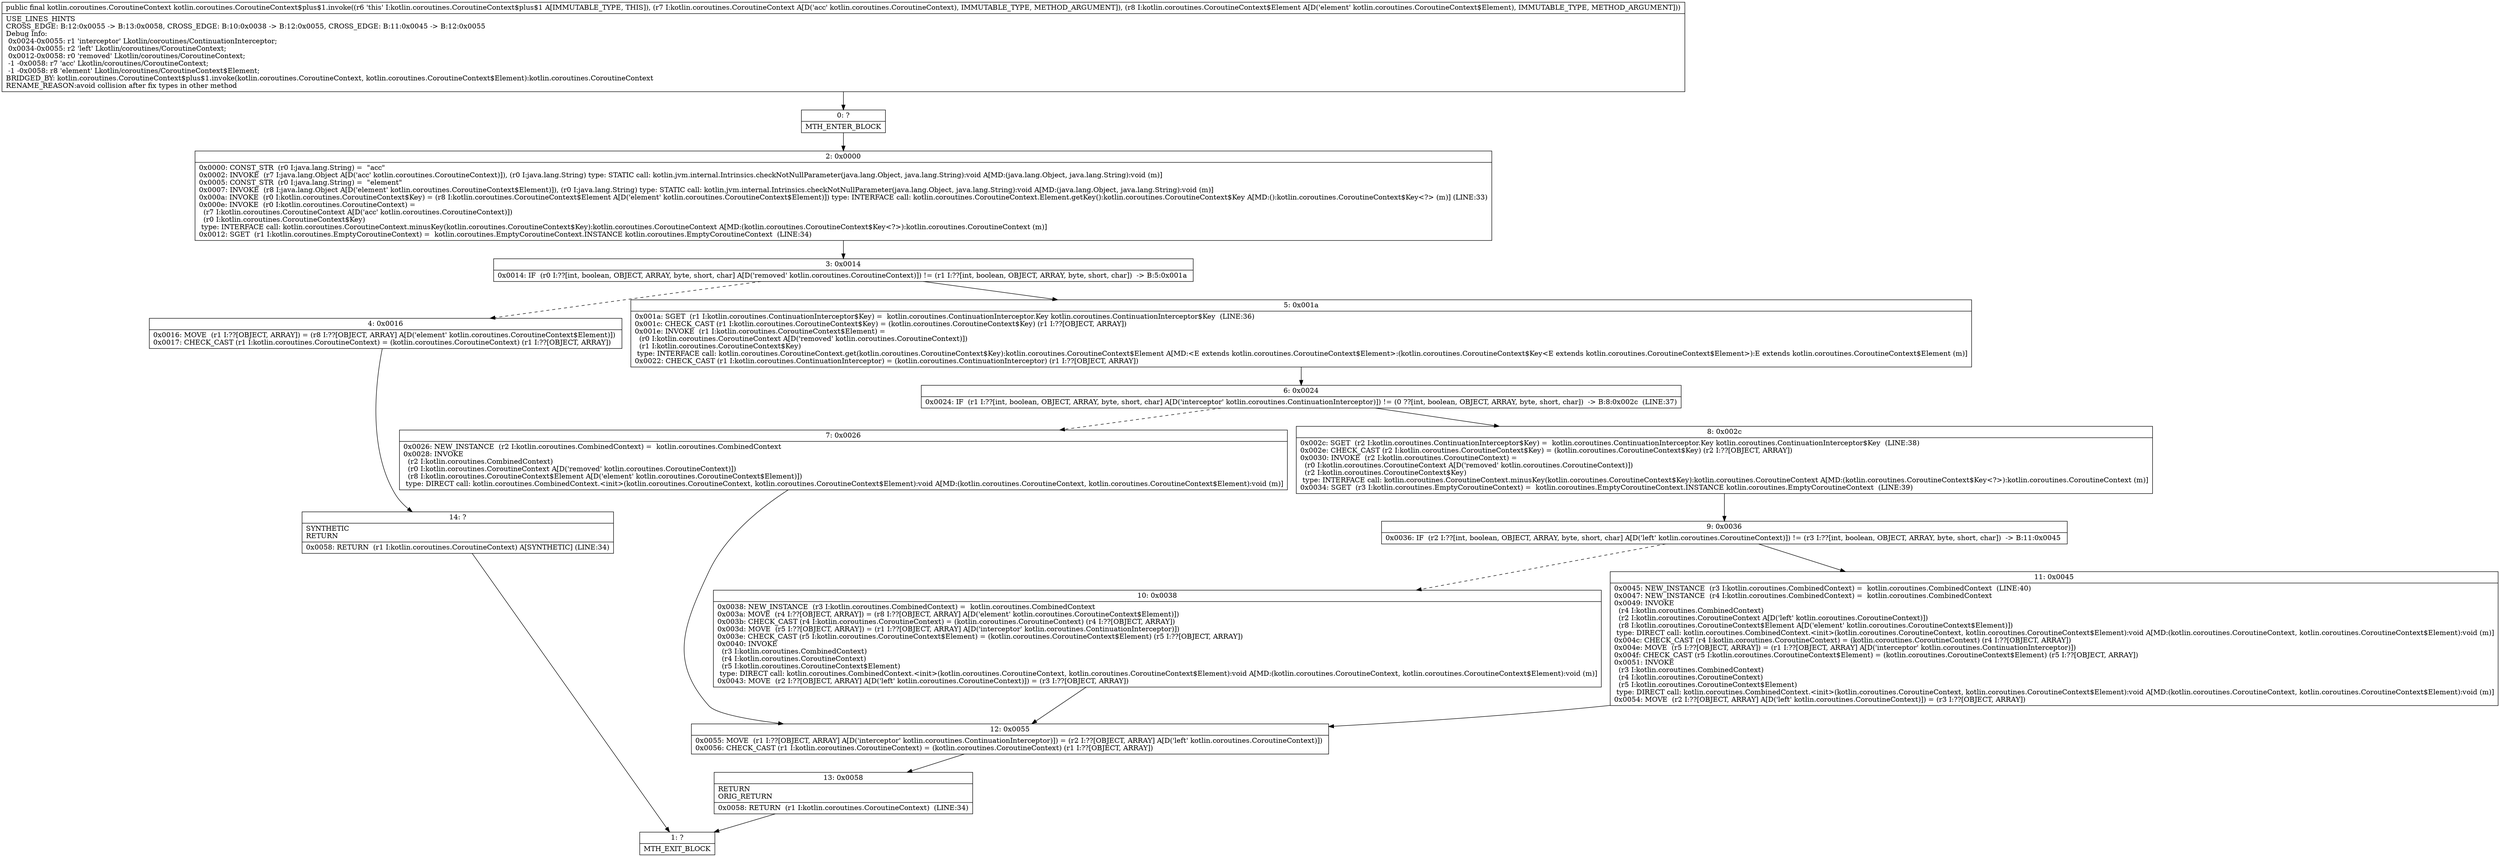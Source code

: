 digraph "CFG forkotlin.coroutines.CoroutineContext$plus$1.invoke(Lkotlin\/coroutines\/CoroutineContext;Lkotlin\/coroutines\/CoroutineContext$Element;)Lkotlin\/coroutines\/CoroutineContext;" {
Node_0 [shape=record,label="{0\:\ ?|MTH_ENTER_BLOCK\l}"];
Node_2 [shape=record,label="{2\:\ 0x0000|0x0000: CONST_STR  (r0 I:java.lang.String) =  \"acc\" \l0x0002: INVOKE  (r7 I:java.lang.Object A[D('acc' kotlin.coroutines.CoroutineContext)]), (r0 I:java.lang.String) type: STATIC call: kotlin.jvm.internal.Intrinsics.checkNotNullParameter(java.lang.Object, java.lang.String):void A[MD:(java.lang.Object, java.lang.String):void (m)]\l0x0005: CONST_STR  (r0 I:java.lang.String) =  \"element\" \l0x0007: INVOKE  (r8 I:java.lang.Object A[D('element' kotlin.coroutines.CoroutineContext$Element)]), (r0 I:java.lang.String) type: STATIC call: kotlin.jvm.internal.Intrinsics.checkNotNullParameter(java.lang.Object, java.lang.String):void A[MD:(java.lang.Object, java.lang.String):void (m)]\l0x000a: INVOKE  (r0 I:kotlin.coroutines.CoroutineContext$Key) = (r8 I:kotlin.coroutines.CoroutineContext$Element A[D('element' kotlin.coroutines.CoroutineContext$Element)]) type: INTERFACE call: kotlin.coroutines.CoroutineContext.Element.getKey():kotlin.coroutines.CoroutineContext$Key A[MD:():kotlin.coroutines.CoroutineContext$Key\<?\> (m)] (LINE:33)\l0x000e: INVOKE  (r0 I:kotlin.coroutines.CoroutineContext) = \l  (r7 I:kotlin.coroutines.CoroutineContext A[D('acc' kotlin.coroutines.CoroutineContext)])\l  (r0 I:kotlin.coroutines.CoroutineContext$Key)\l type: INTERFACE call: kotlin.coroutines.CoroutineContext.minusKey(kotlin.coroutines.CoroutineContext$Key):kotlin.coroutines.CoroutineContext A[MD:(kotlin.coroutines.CoroutineContext$Key\<?\>):kotlin.coroutines.CoroutineContext (m)]\l0x0012: SGET  (r1 I:kotlin.coroutines.EmptyCoroutineContext) =  kotlin.coroutines.EmptyCoroutineContext.INSTANCE kotlin.coroutines.EmptyCoroutineContext  (LINE:34)\l}"];
Node_3 [shape=record,label="{3\:\ 0x0014|0x0014: IF  (r0 I:??[int, boolean, OBJECT, ARRAY, byte, short, char] A[D('removed' kotlin.coroutines.CoroutineContext)]) != (r1 I:??[int, boolean, OBJECT, ARRAY, byte, short, char])  \-\> B:5:0x001a \l}"];
Node_4 [shape=record,label="{4\:\ 0x0016|0x0016: MOVE  (r1 I:??[OBJECT, ARRAY]) = (r8 I:??[OBJECT, ARRAY] A[D('element' kotlin.coroutines.CoroutineContext$Element)]) \l0x0017: CHECK_CAST (r1 I:kotlin.coroutines.CoroutineContext) = (kotlin.coroutines.CoroutineContext) (r1 I:??[OBJECT, ARRAY]) \l}"];
Node_14 [shape=record,label="{14\:\ ?|SYNTHETIC\lRETURN\l|0x0058: RETURN  (r1 I:kotlin.coroutines.CoroutineContext) A[SYNTHETIC] (LINE:34)\l}"];
Node_1 [shape=record,label="{1\:\ ?|MTH_EXIT_BLOCK\l}"];
Node_5 [shape=record,label="{5\:\ 0x001a|0x001a: SGET  (r1 I:kotlin.coroutines.ContinuationInterceptor$Key) =  kotlin.coroutines.ContinuationInterceptor.Key kotlin.coroutines.ContinuationInterceptor$Key  (LINE:36)\l0x001c: CHECK_CAST (r1 I:kotlin.coroutines.CoroutineContext$Key) = (kotlin.coroutines.CoroutineContext$Key) (r1 I:??[OBJECT, ARRAY]) \l0x001e: INVOKE  (r1 I:kotlin.coroutines.CoroutineContext$Element) = \l  (r0 I:kotlin.coroutines.CoroutineContext A[D('removed' kotlin.coroutines.CoroutineContext)])\l  (r1 I:kotlin.coroutines.CoroutineContext$Key)\l type: INTERFACE call: kotlin.coroutines.CoroutineContext.get(kotlin.coroutines.CoroutineContext$Key):kotlin.coroutines.CoroutineContext$Element A[MD:\<E extends kotlin.coroutines.CoroutineContext$Element\>:(kotlin.coroutines.CoroutineContext$Key\<E extends kotlin.coroutines.CoroutineContext$Element\>):E extends kotlin.coroutines.CoroutineContext$Element (m)]\l0x0022: CHECK_CAST (r1 I:kotlin.coroutines.ContinuationInterceptor) = (kotlin.coroutines.ContinuationInterceptor) (r1 I:??[OBJECT, ARRAY]) \l}"];
Node_6 [shape=record,label="{6\:\ 0x0024|0x0024: IF  (r1 I:??[int, boolean, OBJECT, ARRAY, byte, short, char] A[D('interceptor' kotlin.coroutines.ContinuationInterceptor)]) != (0 ??[int, boolean, OBJECT, ARRAY, byte, short, char])  \-\> B:8:0x002c  (LINE:37)\l}"];
Node_7 [shape=record,label="{7\:\ 0x0026|0x0026: NEW_INSTANCE  (r2 I:kotlin.coroutines.CombinedContext) =  kotlin.coroutines.CombinedContext \l0x0028: INVOKE  \l  (r2 I:kotlin.coroutines.CombinedContext)\l  (r0 I:kotlin.coroutines.CoroutineContext A[D('removed' kotlin.coroutines.CoroutineContext)])\l  (r8 I:kotlin.coroutines.CoroutineContext$Element A[D('element' kotlin.coroutines.CoroutineContext$Element)])\l type: DIRECT call: kotlin.coroutines.CombinedContext.\<init\>(kotlin.coroutines.CoroutineContext, kotlin.coroutines.CoroutineContext$Element):void A[MD:(kotlin.coroutines.CoroutineContext, kotlin.coroutines.CoroutineContext$Element):void (m)]\l}"];
Node_12 [shape=record,label="{12\:\ 0x0055|0x0055: MOVE  (r1 I:??[OBJECT, ARRAY] A[D('interceptor' kotlin.coroutines.ContinuationInterceptor)]) = (r2 I:??[OBJECT, ARRAY] A[D('left' kotlin.coroutines.CoroutineContext)]) \l0x0056: CHECK_CAST (r1 I:kotlin.coroutines.CoroutineContext) = (kotlin.coroutines.CoroutineContext) (r1 I:??[OBJECT, ARRAY]) \l}"];
Node_13 [shape=record,label="{13\:\ 0x0058|RETURN\lORIG_RETURN\l|0x0058: RETURN  (r1 I:kotlin.coroutines.CoroutineContext)  (LINE:34)\l}"];
Node_8 [shape=record,label="{8\:\ 0x002c|0x002c: SGET  (r2 I:kotlin.coroutines.ContinuationInterceptor$Key) =  kotlin.coroutines.ContinuationInterceptor.Key kotlin.coroutines.ContinuationInterceptor$Key  (LINE:38)\l0x002e: CHECK_CAST (r2 I:kotlin.coroutines.CoroutineContext$Key) = (kotlin.coroutines.CoroutineContext$Key) (r2 I:??[OBJECT, ARRAY]) \l0x0030: INVOKE  (r2 I:kotlin.coroutines.CoroutineContext) = \l  (r0 I:kotlin.coroutines.CoroutineContext A[D('removed' kotlin.coroutines.CoroutineContext)])\l  (r2 I:kotlin.coroutines.CoroutineContext$Key)\l type: INTERFACE call: kotlin.coroutines.CoroutineContext.minusKey(kotlin.coroutines.CoroutineContext$Key):kotlin.coroutines.CoroutineContext A[MD:(kotlin.coroutines.CoroutineContext$Key\<?\>):kotlin.coroutines.CoroutineContext (m)]\l0x0034: SGET  (r3 I:kotlin.coroutines.EmptyCoroutineContext) =  kotlin.coroutines.EmptyCoroutineContext.INSTANCE kotlin.coroutines.EmptyCoroutineContext  (LINE:39)\l}"];
Node_9 [shape=record,label="{9\:\ 0x0036|0x0036: IF  (r2 I:??[int, boolean, OBJECT, ARRAY, byte, short, char] A[D('left' kotlin.coroutines.CoroutineContext)]) != (r3 I:??[int, boolean, OBJECT, ARRAY, byte, short, char])  \-\> B:11:0x0045 \l}"];
Node_10 [shape=record,label="{10\:\ 0x0038|0x0038: NEW_INSTANCE  (r3 I:kotlin.coroutines.CombinedContext) =  kotlin.coroutines.CombinedContext \l0x003a: MOVE  (r4 I:??[OBJECT, ARRAY]) = (r8 I:??[OBJECT, ARRAY] A[D('element' kotlin.coroutines.CoroutineContext$Element)]) \l0x003b: CHECK_CAST (r4 I:kotlin.coroutines.CoroutineContext) = (kotlin.coroutines.CoroutineContext) (r4 I:??[OBJECT, ARRAY]) \l0x003d: MOVE  (r5 I:??[OBJECT, ARRAY]) = (r1 I:??[OBJECT, ARRAY] A[D('interceptor' kotlin.coroutines.ContinuationInterceptor)]) \l0x003e: CHECK_CAST (r5 I:kotlin.coroutines.CoroutineContext$Element) = (kotlin.coroutines.CoroutineContext$Element) (r5 I:??[OBJECT, ARRAY]) \l0x0040: INVOKE  \l  (r3 I:kotlin.coroutines.CombinedContext)\l  (r4 I:kotlin.coroutines.CoroutineContext)\l  (r5 I:kotlin.coroutines.CoroutineContext$Element)\l type: DIRECT call: kotlin.coroutines.CombinedContext.\<init\>(kotlin.coroutines.CoroutineContext, kotlin.coroutines.CoroutineContext$Element):void A[MD:(kotlin.coroutines.CoroutineContext, kotlin.coroutines.CoroutineContext$Element):void (m)]\l0x0043: MOVE  (r2 I:??[OBJECT, ARRAY] A[D('left' kotlin.coroutines.CoroutineContext)]) = (r3 I:??[OBJECT, ARRAY]) \l}"];
Node_11 [shape=record,label="{11\:\ 0x0045|0x0045: NEW_INSTANCE  (r3 I:kotlin.coroutines.CombinedContext) =  kotlin.coroutines.CombinedContext  (LINE:40)\l0x0047: NEW_INSTANCE  (r4 I:kotlin.coroutines.CombinedContext) =  kotlin.coroutines.CombinedContext \l0x0049: INVOKE  \l  (r4 I:kotlin.coroutines.CombinedContext)\l  (r2 I:kotlin.coroutines.CoroutineContext A[D('left' kotlin.coroutines.CoroutineContext)])\l  (r8 I:kotlin.coroutines.CoroutineContext$Element A[D('element' kotlin.coroutines.CoroutineContext$Element)])\l type: DIRECT call: kotlin.coroutines.CombinedContext.\<init\>(kotlin.coroutines.CoroutineContext, kotlin.coroutines.CoroutineContext$Element):void A[MD:(kotlin.coroutines.CoroutineContext, kotlin.coroutines.CoroutineContext$Element):void (m)]\l0x004c: CHECK_CAST (r4 I:kotlin.coroutines.CoroutineContext) = (kotlin.coroutines.CoroutineContext) (r4 I:??[OBJECT, ARRAY]) \l0x004e: MOVE  (r5 I:??[OBJECT, ARRAY]) = (r1 I:??[OBJECT, ARRAY] A[D('interceptor' kotlin.coroutines.ContinuationInterceptor)]) \l0x004f: CHECK_CAST (r5 I:kotlin.coroutines.CoroutineContext$Element) = (kotlin.coroutines.CoroutineContext$Element) (r5 I:??[OBJECT, ARRAY]) \l0x0051: INVOKE  \l  (r3 I:kotlin.coroutines.CombinedContext)\l  (r4 I:kotlin.coroutines.CoroutineContext)\l  (r5 I:kotlin.coroutines.CoroutineContext$Element)\l type: DIRECT call: kotlin.coroutines.CombinedContext.\<init\>(kotlin.coroutines.CoroutineContext, kotlin.coroutines.CoroutineContext$Element):void A[MD:(kotlin.coroutines.CoroutineContext, kotlin.coroutines.CoroutineContext$Element):void (m)]\l0x0054: MOVE  (r2 I:??[OBJECT, ARRAY] A[D('left' kotlin.coroutines.CoroutineContext)]) = (r3 I:??[OBJECT, ARRAY]) \l}"];
MethodNode[shape=record,label="{public final kotlin.coroutines.CoroutineContext kotlin.coroutines.CoroutineContext$plus$1.invoke((r6 'this' I:kotlin.coroutines.CoroutineContext$plus$1 A[IMMUTABLE_TYPE, THIS]), (r7 I:kotlin.coroutines.CoroutineContext A[D('acc' kotlin.coroutines.CoroutineContext), IMMUTABLE_TYPE, METHOD_ARGUMENT]), (r8 I:kotlin.coroutines.CoroutineContext$Element A[D('element' kotlin.coroutines.CoroutineContext$Element), IMMUTABLE_TYPE, METHOD_ARGUMENT]))  | USE_LINES_HINTS\lCROSS_EDGE: B:12:0x0055 \-\> B:13:0x0058, CROSS_EDGE: B:10:0x0038 \-\> B:12:0x0055, CROSS_EDGE: B:11:0x0045 \-\> B:12:0x0055\lDebug Info:\l  0x0024\-0x0055: r1 'interceptor' Lkotlin\/coroutines\/ContinuationInterceptor;\l  0x0034\-0x0055: r2 'left' Lkotlin\/coroutines\/CoroutineContext;\l  0x0012\-0x0058: r0 'removed' Lkotlin\/coroutines\/CoroutineContext;\l  \-1 \-0x0058: r7 'acc' Lkotlin\/coroutines\/CoroutineContext;\l  \-1 \-0x0058: r8 'element' Lkotlin\/coroutines\/CoroutineContext$Element;\lBRIDGED_BY: kotlin.coroutines.CoroutineContext$plus$1.invoke(kotlin.coroutines.CoroutineContext, kotlin.coroutines.CoroutineContext$Element):kotlin.coroutines.CoroutineContext\lRENAME_REASON:avoid collision after fix types in other method\l}"];
MethodNode -> Node_0;Node_0 -> Node_2;
Node_2 -> Node_3;
Node_3 -> Node_4[style=dashed];
Node_3 -> Node_5;
Node_4 -> Node_14;
Node_14 -> Node_1;
Node_5 -> Node_6;
Node_6 -> Node_7[style=dashed];
Node_6 -> Node_8;
Node_7 -> Node_12;
Node_12 -> Node_13;
Node_13 -> Node_1;
Node_8 -> Node_9;
Node_9 -> Node_10[style=dashed];
Node_9 -> Node_11;
Node_10 -> Node_12;
Node_11 -> Node_12;
}

